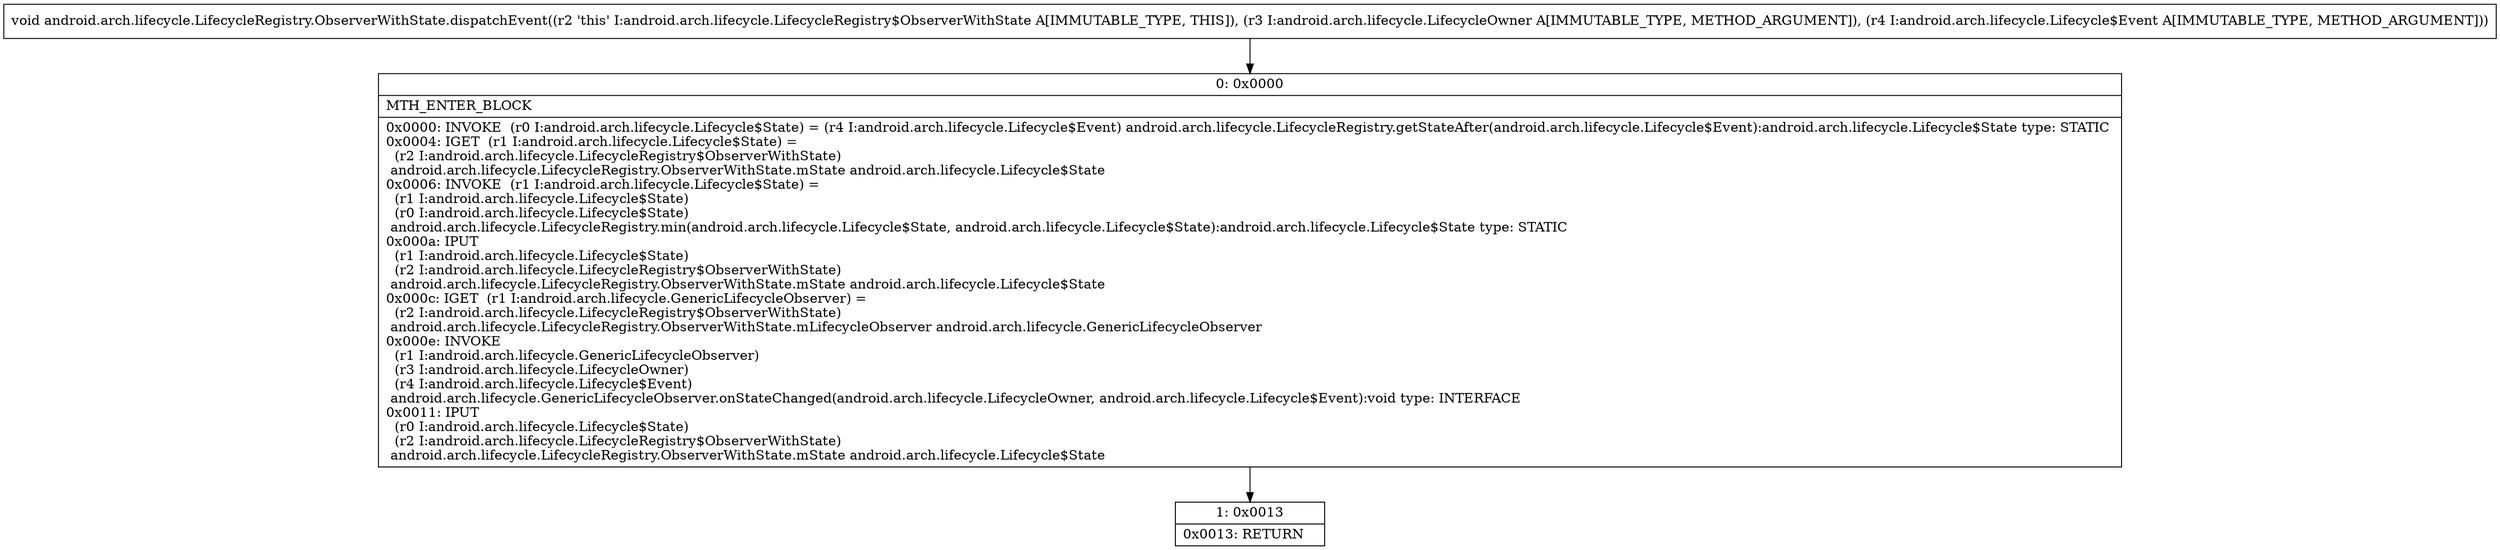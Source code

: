 digraph "CFG forandroid.arch.lifecycle.LifecycleRegistry.ObserverWithState.dispatchEvent(Landroid\/arch\/lifecycle\/LifecycleOwner;Landroid\/arch\/lifecycle\/Lifecycle$Event;)V" {
Node_0 [shape=record,label="{0\:\ 0x0000|MTH_ENTER_BLOCK\l|0x0000: INVOKE  (r0 I:android.arch.lifecycle.Lifecycle$State) = (r4 I:android.arch.lifecycle.Lifecycle$Event) android.arch.lifecycle.LifecycleRegistry.getStateAfter(android.arch.lifecycle.Lifecycle$Event):android.arch.lifecycle.Lifecycle$State type: STATIC \l0x0004: IGET  (r1 I:android.arch.lifecycle.Lifecycle$State) = \l  (r2 I:android.arch.lifecycle.LifecycleRegistry$ObserverWithState)\l android.arch.lifecycle.LifecycleRegistry.ObserverWithState.mState android.arch.lifecycle.Lifecycle$State \l0x0006: INVOKE  (r1 I:android.arch.lifecycle.Lifecycle$State) = \l  (r1 I:android.arch.lifecycle.Lifecycle$State)\l  (r0 I:android.arch.lifecycle.Lifecycle$State)\l android.arch.lifecycle.LifecycleRegistry.min(android.arch.lifecycle.Lifecycle$State, android.arch.lifecycle.Lifecycle$State):android.arch.lifecycle.Lifecycle$State type: STATIC \l0x000a: IPUT  \l  (r1 I:android.arch.lifecycle.Lifecycle$State)\l  (r2 I:android.arch.lifecycle.LifecycleRegistry$ObserverWithState)\l android.arch.lifecycle.LifecycleRegistry.ObserverWithState.mState android.arch.lifecycle.Lifecycle$State \l0x000c: IGET  (r1 I:android.arch.lifecycle.GenericLifecycleObserver) = \l  (r2 I:android.arch.lifecycle.LifecycleRegistry$ObserverWithState)\l android.arch.lifecycle.LifecycleRegistry.ObserverWithState.mLifecycleObserver android.arch.lifecycle.GenericLifecycleObserver \l0x000e: INVOKE  \l  (r1 I:android.arch.lifecycle.GenericLifecycleObserver)\l  (r3 I:android.arch.lifecycle.LifecycleOwner)\l  (r4 I:android.arch.lifecycle.Lifecycle$Event)\l android.arch.lifecycle.GenericLifecycleObserver.onStateChanged(android.arch.lifecycle.LifecycleOwner, android.arch.lifecycle.Lifecycle$Event):void type: INTERFACE \l0x0011: IPUT  \l  (r0 I:android.arch.lifecycle.Lifecycle$State)\l  (r2 I:android.arch.lifecycle.LifecycleRegistry$ObserverWithState)\l android.arch.lifecycle.LifecycleRegistry.ObserverWithState.mState android.arch.lifecycle.Lifecycle$State \l}"];
Node_1 [shape=record,label="{1\:\ 0x0013|0x0013: RETURN   \l}"];
MethodNode[shape=record,label="{void android.arch.lifecycle.LifecycleRegistry.ObserverWithState.dispatchEvent((r2 'this' I:android.arch.lifecycle.LifecycleRegistry$ObserverWithState A[IMMUTABLE_TYPE, THIS]), (r3 I:android.arch.lifecycle.LifecycleOwner A[IMMUTABLE_TYPE, METHOD_ARGUMENT]), (r4 I:android.arch.lifecycle.Lifecycle$Event A[IMMUTABLE_TYPE, METHOD_ARGUMENT])) }"];
MethodNode -> Node_0;
Node_0 -> Node_1;
}

